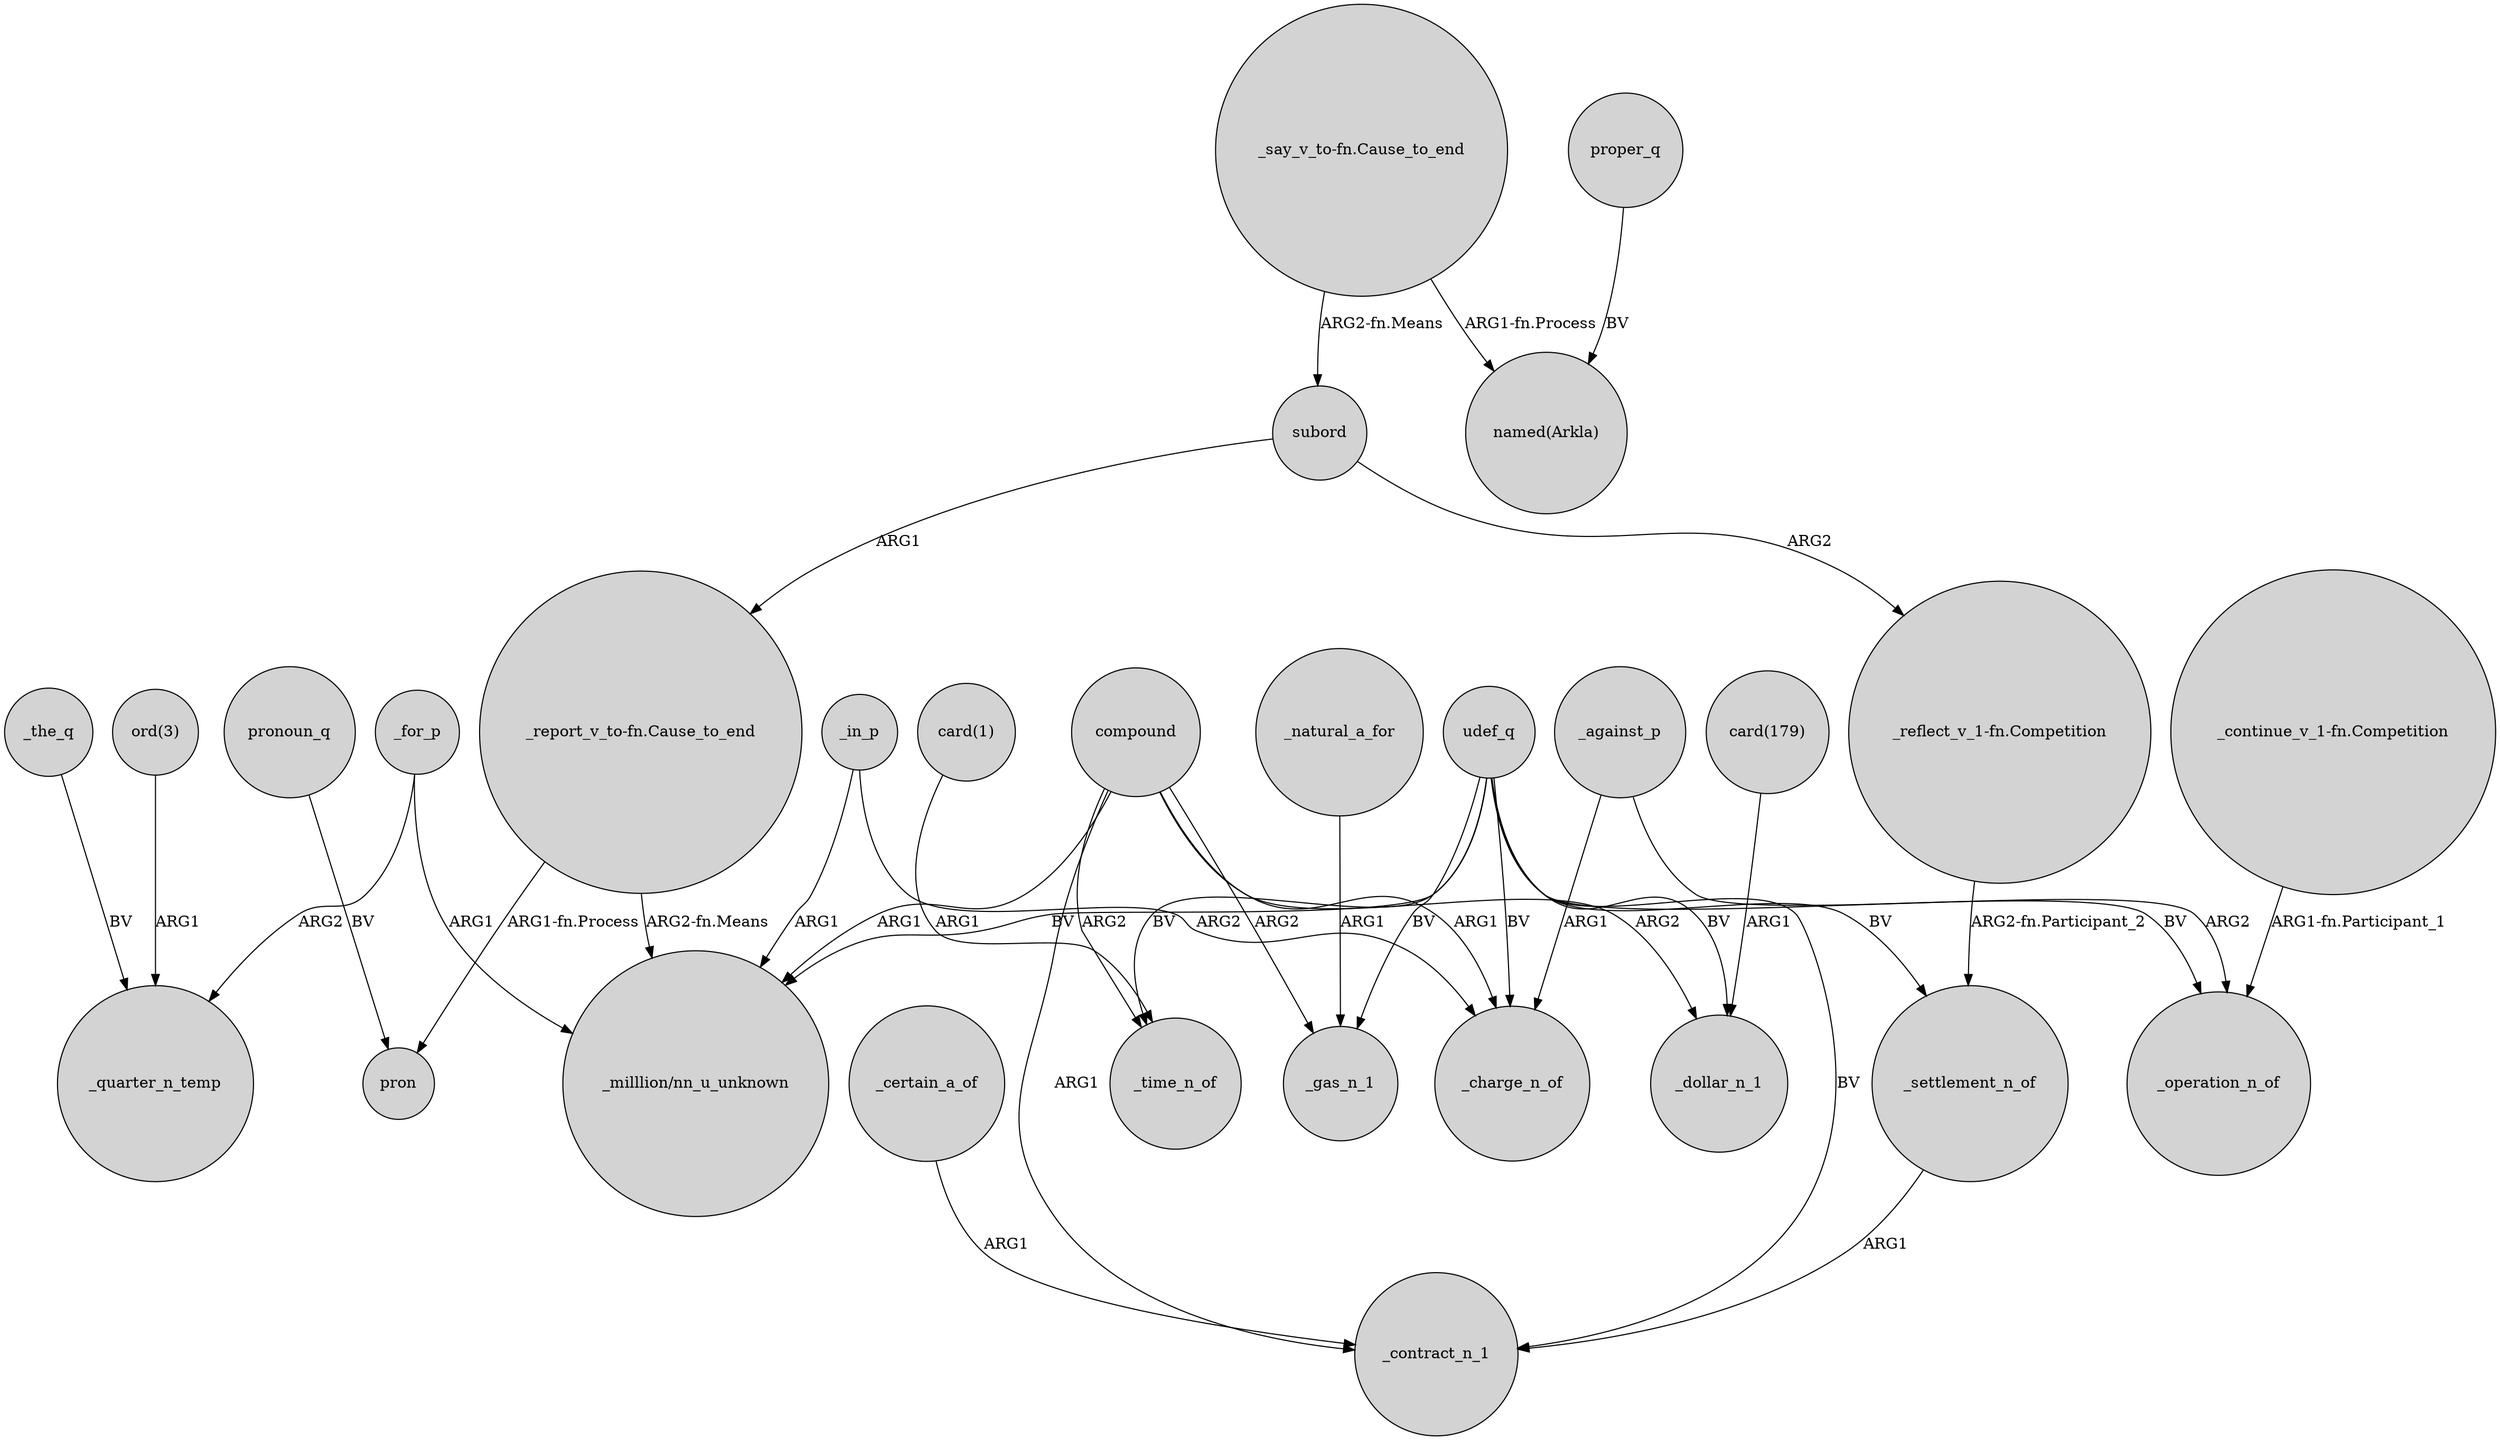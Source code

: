 digraph {
	node [shape=circle style=filled]
	compound -> _contract_n_1 [label=ARG1]
	compound -> "_milllion/nn_u_unknown" [label=ARG1]
	"ord(3)" -> _quarter_n_temp [label=ARG1]
	udef_q -> _time_n_of [label=BV]
	_settlement_n_of -> _contract_n_1 [label=ARG1]
	_for_p -> "_milllion/nn_u_unknown" [label=ARG1]
	subord -> "_report_v_to-fn.Cause_to_end" [label=ARG1]
	_the_q -> _quarter_n_temp [label=BV]
	compound -> _gas_n_1 [label=ARG2]
	udef_q -> _settlement_n_of [label=BV]
	udef_q -> "_milllion/nn_u_unknown" [label=BV]
	compound -> _dollar_n_1 [label=ARG2]
	"_say_v_to-fn.Cause_to_end" -> subord [label="ARG2-fn.Means"]
	proper_q -> "named(Arkla)" [label=BV]
	_certain_a_of -> _contract_n_1 [label=ARG1]
	pronoun_q -> pron [label=BV]
	"_continue_v_1-fn.Competition" -> _operation_n_of [label="ARG1-fn.Participant_1"]
	_against_p -> _charge_n_of [label=ARG1]
	compound -> _charge_n_of [label=ARG1]
	"_say_v_to-fn.Cause_to_end" -> "named(Arkla)" [label="ARG1-fn.Process"]
	_for_p -> _quarter_n_temp [label=ARG2]
	udef_q -> _operation_n_of [label=BV]
	udef_q -> _dollar_n_1 [label=BV]
	"_report_v_to-fn.Cause_to_end" -> "_milllion/nn_u_unknown" [label="ARG2-fn.Means"]
	udef_q -> _charge_n_of [label=BV]
	"card(179)" -> _dollar_n_1 [label=ARG1]
	"card(1)" -> _time_n_of [label=ARG1]
	_against_p -> _operation_n_of [label=ARG2]
	compound -> _time_n_of [label=ARG2]
	_natural_a_for -> _gas_n_1 [label=ARG1]
	_in_p -> "_milllion/nn_u_unknown" [label=ARG1]
	subord -> "_reflect_v_1-fn.Competition" [label=ARG2]
	"_reflect_v_1-fn.Competition" -> _settlement_n_of [label="ARG2-fn.Participant_2"]
	"_report_v_to-fn.Cause_to_end" -> pron [label="ARG1-fn.Process"]
	udef_q -> _gas_n_1 [label=BV]
	udef_q -> _contract_n_1 [label=BV]
	_in_p -> _charge_n_of [label=ARG2]
}
